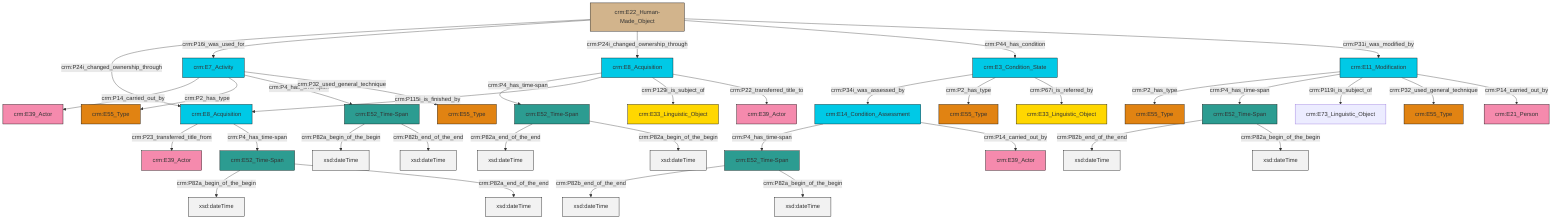 graph TD
classDef Literal fill:#f2f2f2,stroke:#000000;
classDef CRM_Entity fill:#FFFFFF,stroke:#000000;
classDef Temporal_Entity fill:#00C9E6, stroke:#000000;
classDef Type fill:#E18312, stroke:#000000;
classDef Time-Span fill:#2C9C91, stroke:#000000;
classDef Appellation fill:#FFEB7F, stroke:#000000;
classDef Place fill:#008836, stroke:#000000;
classDef Persistent_Item fill:#B266B2, stroke:#000000;
classDef Conceptual_Object fill:#FFD700, stroke:#000000;
classDef Physical_Thing fill:#D2B48C, stroke:#000000;
classDef Actor fill:#f58aad, stroke:#000000;
classDef PC_Classes fill:#4ce600, stroke:#000000;
classDef Multi fill:#cccccc,stroke:#000000;

4["crm:E22_Human-Made_Object"]:::Physical_Thing -->|crm:P24i_changed_ownership_through| 5["crm:E8_Acquisition"]:::Temporal_Entity
8["crm:E8_Acquisition"]:::Temporal_Entity -->|crm:P4_has_time-span| 9["crm:E52_Time-Span"]:::Time-Span
10["crm:E52_Time-Span"]:::Time-Span -->|crm:P82b_end_of_the_end| 11[xsd:dateTime]:::Literal
5["crm:E8_Acquisition"]:::Temporal_Entity -->|crm:P23_transferred_title_from| 2["crm:E39_Actor"]:::Actor
14["crm:E52_Time-Span"]:::Time-Span -->|crm:P82a_begin_of_the_begin| 15[xsd:dateTime]:::Literal
16["crm:E11_Modification"]:::Temporal_Entity -->|crm:P2_has_type| 12["crm:E55_Type"]:::Type
17["crm:E7_Activity"]:::Temporal_Entity -->|crm:P14_carried_out_by| 18["crm:E39_Actor"]:::Actor
4["crm:E22_Human-Made_Object"]:::Physical_Thing -->|crm:P16i_was_used_for| 17["crm:E7_Activity"]:::Temporal_Entity
16["crm:E11_Modification"]:::Temporal_Entity -->|crm:P4_has_time-span| 6["crm:E52_Time-Span"]:::Time-Span
4["crm:E22_Human-Made_Object"]:::Physical_Thing -->|crm:P24i_changed_ownership_through| 8["crm:E8_Acquisition"]:::Temporal_Entity
16["crm:E11_Modification"]:::Temporal_Entity -->|crm:P119i_is_subject_of| 33["crm:E73_Linguistic_Object"]:::Default
4["crm:E22_Human-Made_Object"]:::Physical_Thing -->|crm:P44_has_condition| 34["crm:E3_Condition_State"]:::Temporal_Entity
16["crm:E11_Modification"]:::Temporal_Entity -->|crm:P32_used_general_technique| 22["crm:E55_Type"]:::Type
17["crm:E7_Activity"]:::Temporal_Entity -->|crm:P2_has_type| 35["crm:E55_Type"]:::Type
0["crm:E14_Condition_Assessment"]:::Temporal_Entity -->|crm:P4_has_time-span| 10["crm:E52_Time-Span"]:::Time-Span
9["crm:E52_Time-Span"]:::Time-Span -->|crm:P82a_end_of_the_end| 39[xsd:dateTime]:::Literal
4["crm:E22_Human-Made_Object"]:::Physical_Thing -->|crm:P31i_was_modified_by| 16["crm:E11_Modification"]:::Temporal_Entity
6["crm:E52_Time-Span"]:::Time-Span -->|crm:P82b_end_of_the_end| 40[xsd:dateTime]:::Literal
17["crm:E7_Activity"]:::Temporal_Entity -->|crm:P4_has_time-span| 31["crm:E52_Time-Span"]:::Time-Span
16["crm:E11_Modification"]:::Temporal_Entity -->|crm:P14_carried_out_by| 42["crm:E21_Person"]:::Actor
8["crm:E8_Acquisition"]:::Temporal_Entity -->|crm:P115i_is_finished_by| 5["crm:E8_Acquisition"]:::Temporal_Entity
34["crm:E3_Condition_State"]:::Temporal_Entity -->|crm:P34i_was_assessed_by| 0["crm:E14_Condition_Assessment"]:::Temporal_Entity
10["crm:E52_Time-Span"]:::Time-Span -->|crm:P82a_begin_of_the_begin| 45[xsd:dateTime]:::Literal
31["crm:E52_Time-Span"]:::Time-Span -->|crm:P82a_begin_of_the_begin| 46[xsd:dateTime]:::Literal
5["crm:E8_Acquisition"]:::Temporal_Entity -->|crm:P4_has_time-span| 14["crm:E52_Time-Span"]:::Time-Span
14["crm:E52_Time-Span"]:::Time-Span -->|crm:P82a_end_of_the_end| 47[xsd:dateTime]:::Literal
8["crm:E8_Acquisition"]:::Temporal_Entity -->|crm:P129i_is_subject_of| 19["crm:E33_Linguistic_Object"]:::Conceptual_Object
34["crm:E3_Condition_State"]:::Temporal_Entity -->|crm:P2_has_type| 48["crm:E55_Type"]:::Type
8["crm:E8_Acquisition"]:::Temporal_Entity -->|crm:P22_transferred_title_to| 24["crm:E39_Actor"]:::Actor
0["crm:E14_Condition_Assessment"]:::Temporal_Entity -->|crm:P14_carried_out_by| 51["crm:E39_Actor"]:::Actor
34["crm:E3_Condition_State"]:::Temporal_Entity -->|crm:P67i_is_referred_by| 43["crm:E33_Linguistic_Object"]:::Conceptual_Object
17["crm:E7_Activity"]:::Temporal_Entity -->|crm:P32_used_general_technique| 26["crm:E55_Type"]:::Type
6["crm:E52_Time-Span"]:::Time-Span -->|crm:P82a_begin_of_the_begin| 53[xsd:dateTime]:::Literal
31["crm:E52_Time-Span"]:::Time-Span -->|crm:P82b_end_of_the_end| 54[xsd:dateTime]:::Literal
9["crm:E52_Time-Span"]:::Time-Span -->|crm:P82a_begin_of_the_begin| 57[xsd:dateTime]:::Literal